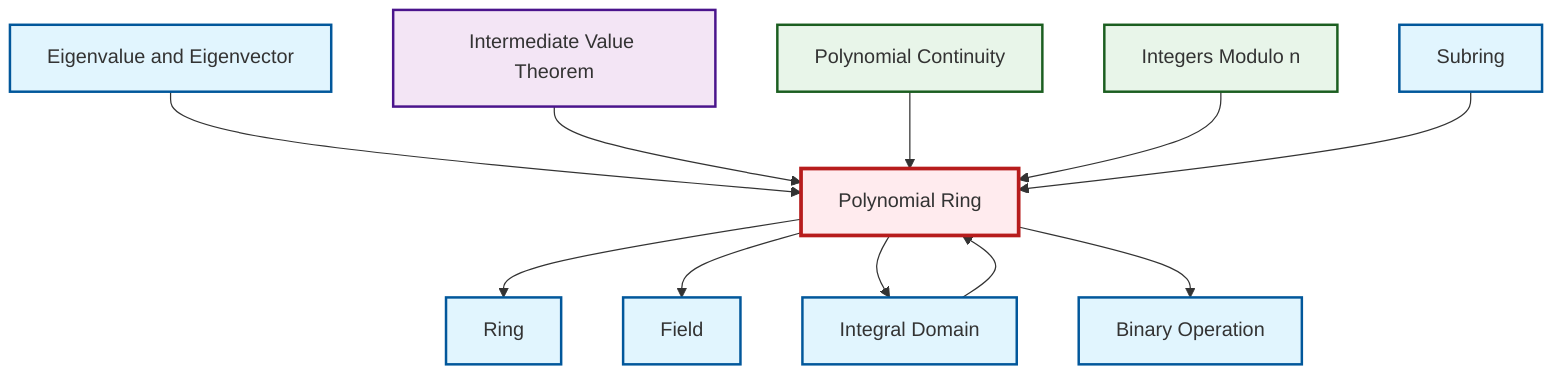graph TD
    classDef definition fill:#e1f5fe,stroke:#01579b,stroke-width:2px
    classDef theorem fill:#f3e5f5,stroke:#4a148c,stroke-width:2px
    classDef axiom fill:#fff3e0,stroke:#e65100,stroke-width:2px
    classDef example fill:#e8f5e9,stroke:#1b5e20,stroke-width:2px
    classDef current fill:#ffebee,stroke:#b71c1c,stroke-width:3px
    def-subring["Subring"]:::definition
    def-ring["Ring"]:::definition
    thm-intermediate-value["Intermediate Value Theorem"]:::theorem
    ex-quotient-integers-mod-n["Integers Modulo n"]:::example
    def-integral-domain["Integral Domain"]:::definition
    ex-polynomial-continuity["Polynomial Continuity"]:::example
    def-polynomial-ring["Polynomial Ring"]:::definition
    def-binary-operation["Binary Operation"]:::definition
    def-field["Field"]:::definition
    def-eigenvalue-eigenvector["Eigenvalue and Eigenvector"]:::definition
    def-polynomial-ring --> def-ring
    def-eigenvalue-eigenvector --> def-polynomial-ring
    thm-intermediate-value --> def-polynomial-ring
    def-integral-domain --> def-polynomial-ring
    ex-polynomial-continuity --> def-polynomial-ring
    def-polynomial-ring --> def-field
    def-polynomial-ring --> def-integral-domain
    def-polynomial-ring --> def-binary-operation
    ex-quotient-integers-mod-n --> def-polynomial-ring
    def-subring --> def-polynomial-ring
    class def-polynomial-ring current